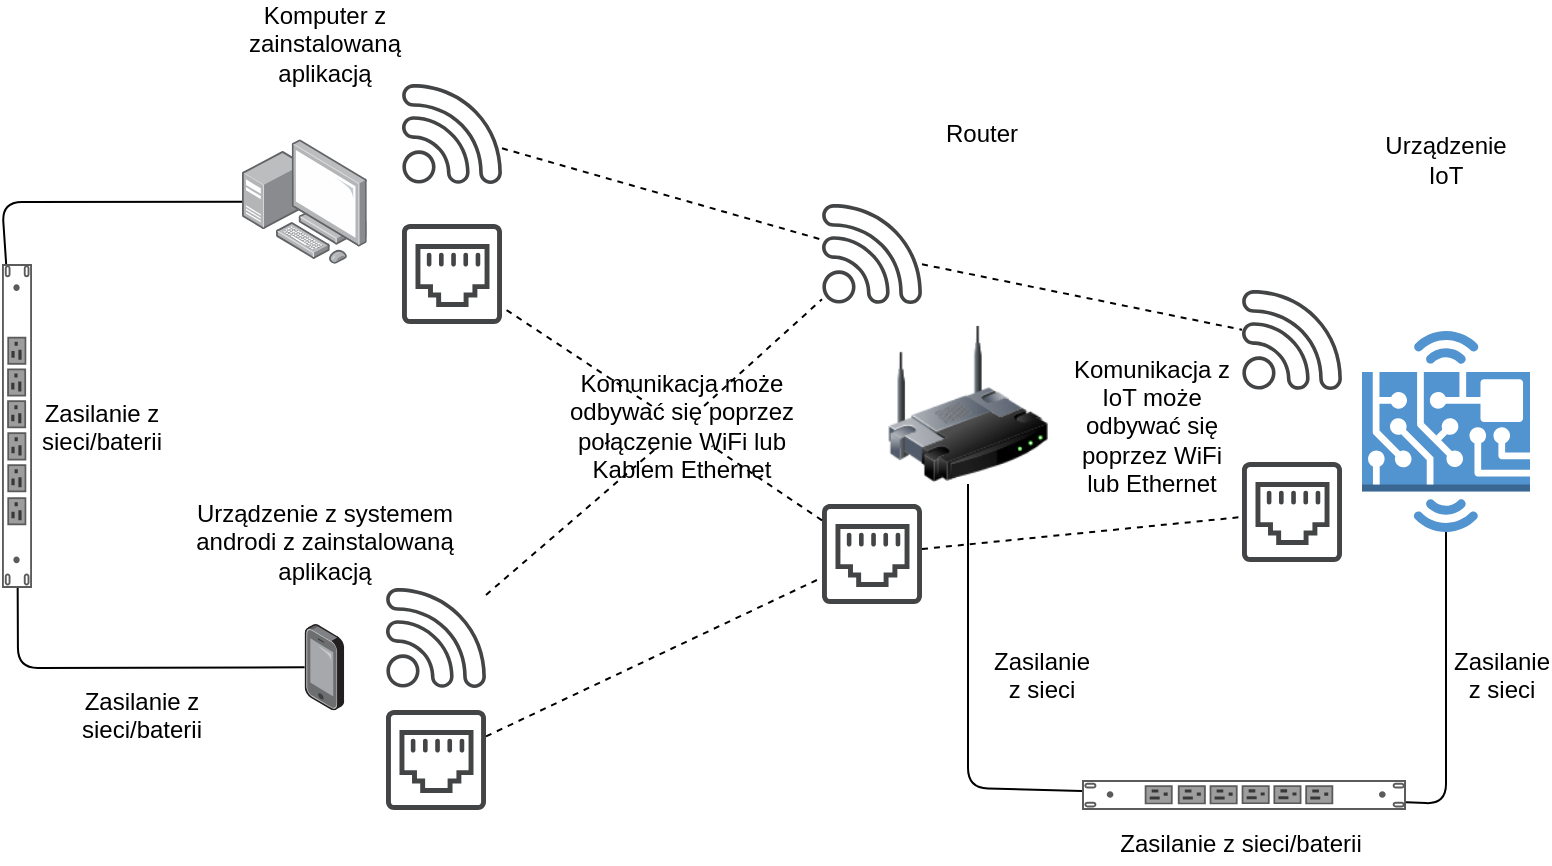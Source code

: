 <mxfile version="13.1.3"><diagram id="9DL2ol5KQoivcCak-7Hq" name="Page-1"><mxGraphModel dx="1360" dy="843" grid="1" gridSize="10" guides="1" tooltips="1" connect="1" arrows="1" fold="1" page="1" pageScale="1" pageWidth="827" pageHeight="1169" math="0" shadow="0"><root><mxCell id="0"/><mxCell id="1" parent="0"/><mxCell id="cIKVESsF_lY2CDkQycLQ-1" value="" style="points=[];aspect=fixed;html=1;align=center;shadow=0;dashed=0;image;image=img/lib/allied_telesis/computer_and_terminals/Personal_Computer_with_Server.svg;" vertex="1" parent="1"><mxGeometry x="380" y="417.6" width="62.4" height="62.4" as="geometry"/></mxCell><mxCell id="cIKVESsF_lY2CDkQycLQ-2" value="" style="points=[];aspect=fixed;html=1;align=center;shadow=0;dashed=0;image;image=img/lib/allied_telesis/computer_and_terminals/Smartphone.svg;" vertex="1" parent="1"><mxGeometry x="411.3" y="660" width="19.8" height="43.2" as="geometry"/></mxCell><mxCell id="cIKVESsF_lY2CDkQycLQ-3" value="" style="strokeColor=#666666;html=1;labelPosition=right;align=left;spacingLeft=15;shadow=0;dashed=0;outlineConnect=0;shape=mxgraph.rack.dell.power_strip;direction=south;" vertex="1" parent="1"><mxGeometry x="260" y="480" width="15" height="162" as="geometry"/></mxCell><mxCell id="cIKVESsF_lY2CDkQycLQ-4" value="" style="strokeColor=#666666;html=1;labelPosition=right;align=left;spacingLeft=15;shadow=0;dashed=0;outlineConnect=0;shape=mxgraph.rack.dell.power_strip;direction=west;" vertex="1" parent="1"><mxGeometry x="800" y="738" width="162" height="15" as="geometry"/></mxCell><mxCell id="cIKVESsF_lY2CDkQycLQ-5" value="" style="image;html=1;labelBackgroundColor=#ffffff;image=img/lib/clip_art/networking/Wireless_Router_128x128.png" vertex="1" parent="1"><mxGeometry x="703" y="510" width="80" height="80" as="geometry"/></mxCell><mxCell id="cIKVESsF_lY2CDkQycLQ-6" value="" style="outlineConnect=0;dashed=0;verticalLabelPosition=bottom;verticalAlign=top;align=center;html=1;shape=mxgraph.aws3.hardware_board;fillColor=#5294CF;gradientColor=none;" vertex="1" parent="1"><mxGeometry x="940" y="513.5" width="84" height="100.5" as="geometry"/></mxCell><mxCell id="cIKVESsF_lY2CDkQycLQ-7" value="" style="pointerEvents=1;shadow=0;dashed=0;html=1;strokeColor=none;fillColor=#434445;aspect=fixed;labelPosition=center;verticalLabelPosition=bottom;verticalAlign=top;align=center;outlineConnect=0;shape=mxgraph.vvd.wi_fi;" vertex="1" parent="1"><mxGeometry x="460" y="390" width="50" height="50" as="geometry"/></mxCell><mxCell id="cIKVESsF_lY2CDkQycLQ-8" value="" style="pointerEvents=1;shadow=0;dashed=0;html=1;strokeColor=none;fillColor=#434445;aspect=fixed;labelPosition=center;verticalLabelPosition=bottom;verticalAlign=top;align=center;outlineConnect=0;shape=mxgraph.vvd.wi_fi;" vertex="1" parent="1"><mxGeometry x="452" y="642" width="50" height="50" as="geometry"/></mxCell><mxCell id="cIKVESsF_lY2CDkQycLQ-9" value="" style="pointerEvents=1;shadow=0;dashed=0;html=1;strokeColor=none;fillColor=#434445;aspect=fixed;labelPosition=center;verticalLabelPosition=bottom;verticalAlign=top;align=center;outlineConnect=0;shape=mxgraph.vvd.wi_fi;" vertex="1" parent="1"><mxGeometry x="670" y="450" width="50" height="50" as="geometry"/></mxCell><mxCell id="cIKVESsF_lY2CDkQycLQ-10" value="" style="pointerEvents=1;shadow=0;dashed=0;html=1;strokeColor=none;fillColor=#434445;aspect=fixed;labelPosition=center;verticalLabelPosition=bottom;verticalAlign=top;align=center;outlineConnect=0;shape=mxgraph.vvd.wi_fi;" vertex="1" parent="1"><mxGeometry x="880" y="493" width="50" height="50" as="geometry"/></mxCell><mxCell id="cIKVESsF_lY2CDkQycLQ-11" value="" style="pointerEvents=1;shadow=0;dashed=0;html=1;strokeColor=none;fillColor=#434445;aspect=fixed;labelPosition=center;verticalLabelPosition=bottom;verticalAlign=top;align=center;outlineConnect=0;shape=mxgraph.vvd.ethernet_port;" vertex="1" parent="1"><mxGeometry x="460" y="460" width="50" height="50" as="geometry"/></mxCell><mxCell id="cIKVESsF_lY2CDkQycLQ-12" value="" style="pointerEvents=1;shadow=0;dashed=0;html=1;strokeColor=none;fillColor=#434445;aspect=fixed;labelPosition=center;verticalLabelPosition=bottom;verticalAlign=top;align=center;outlineConnect=0;shape=mxgraph.vvd.ethernet_port;" vertex="1" parent="1"><mxGeometry x="452" y="703" width="50" height="50" as="geometry"/></mxCell><mxCell id="cIKVESsF_lY2CDkQycLQ-13" value="" style="pointerEvents=1;shadow=0;dashed=0;html=1;strokeColor=none;fillColor=#434445;aspect=fixed;labelPosition=center;verticalLabelPosition=bottom;verticalAlign=top;align=center;outlineConnect=0;shape=mxgraph.vvd.ethernet_port;" vertex="1" parent="1"><mxGeometry x="670" y="600" width="50" height="50" as="geometry"/></mxCell><mxCell id="cIKVESsF_lY2CDkQycLQ-14" value="" style="pointerEvents=1;shadow=0;dashed=0;html=1;strokeColor=none;fillColor=#434445;aspect=fixed;labelPosition=center;verticalLabelPosition=bottom;verticalAlign=top;align=center;outlineConnect=0;shape=mxgraph.vvd.ethernet_port;" vertex="1" parent="1"><mxGeometry x="880" y="579" width="50" height="50" as="geometry"/></mxCell><mxCell id="cIKVESsF_lY2CDkQycLQ-15" value="" style="endArrow=none;html=1;" edge="1" parent="1" source="cIKVESsF_lY2CDkQycLQ-2" target="cIKVESsF_lY2CDkQycLQ-3"><mxGeometry width="50" height="50" relative="1" as="geometry"><mxPoint x="250" y="770.5" as="sourcePoint"/><mxPoint x="300" y="720.5" as="targetPoint"/><Array as="points"><mxPoint x="268" y="682"/></Array></mxGeometry></mxCell><mxCell id="cIKVESsF_lY2CDkQycLQ-16" value="" style="endArrow=none;html=1;" edge="1" parent="1" source="cIKVESsF_lY2CDkQycLQ-3" target="cIKVESsF_lY2CDkQycLQ-1"><mxGeometry width="50" height="50" relative="1" as="geometry"><mxPoint x="650" y="770" as="sourcePoint"/><mxPoint x="700" y="720" as="targetPoint"/><Array as="points"><mxPoint x="260" y="449"/></Array></mxGeometry></mxCell><mxCell id="cIKVESsF_lY2CDkQycLQ-17" value="" style="endArrow=none;html=1;" edge="1" parent="1" source="cIKVESsF_lY2CDkQycLQ-5" target="cIKVESsF_lY2CDkQycLQ-4"><mxGeometry width="50" height="50" relative="1" as="geometry"><mxPoint x="650" y="770" as="sourcePoint"/><mxPoint x="700" y="720" as="targetPoint"/><Array as="points"><mxPoint x="743" y="742"/></Array></mxGeometry></mxCell><mxCell id="cIKVESsF_lY2CDkQycLQ-18" value="" style="endArrow=none;html=1;exitX=0.5;exitY=1;exitDx=0;exitDy=0;exitPerimeter=0;" edge="1" parent="1" source="cIKVESsF_lY2CDkQycLQ-6" target="cIKVESsF_lY2CDkQycLQ-4"><mxGeometry width="50" height="50" relative="1" as="geometry"><mxPoint x="650" y="770" as="sourcePoint"/><mxPoint x="700" y="720" as="targetPoint"/><Array as="points"><mxPoint x="982" y="750"/></Array></mxGeometry></mxCell><mxCell id="cIKVESsF_lY2CDkQycLQ-19" value="&lt;div&gt;Zasilanie z sieci/baterii&lt;/div&gt;&lt;div&gt;&lt;br&gt;&lt;/div&gt;" style="text;html=1;strokeColor=none;fillColor=none;align=center;verticalAlign=middle;whiteSpace=wrap;rounded=0;" vertex="1" parent="1"><mxGeometry x="310" y="703.2" width="40" height="20" as="geometry"/></mxCell><mxCell id="cIKVESsF_lY2CDkQycLQ-21" value="&lt;div&gt;Zasilanie z sieci/baterii&lt;/div&gt;&lt;div&gt;&lt;br&gt;&lt;/div&gt;" style="text;html=1;strokeColor=none;fillColor=none;align=center;verticalAlign=middle;whiteSpace=wrap;rounded=0;" vertex="1" parent="1"><mxGeometry x="290" y="559" width="40" height="20" as="geometry"/></mxCell><mxCell id="cIKVESsF_lY2CDkQycLQ-23" value="&lt;div&gt;Zasilanie z sieci/baterii&lt;/div&gt;" style="text;html=1;strokeColor=none;fillColor=none;align=center;verticalAlign=middle;whiteSpace=wrap;rounded=0;" vertex="1" parent="1"><mxGeometry x="790" y="760" width="179" height="20" as="geometry"/></mxCell><mxCell id="cIKVESsF_lY2CDkQycLQ-24" value="&lt;div&gt;Zasilanie z sieci&lt;/div&gt;&lt;div&gt;&lt;br&gt;&lt;/div&gt;" style="text;html=1;strokeColor=none;fillColor=none;align=center;verticalAlign=middle;whiteSpace=wrap;rounded=0;" vertex="1" parent="1"><mxGeometry x="760" y="683.2" width="40" height="20" as="geometry"/></mxCell><mxCell id="cIKVESsF_lY2CDkQycLQ-25" value="&lt;div&gt;Zasilanie z sieci&lt;/div&gt;&lt;div&gt;&lt;br&gt;&lt;/div&gt;" style="text;html=1;strokeColor=none;fillColor=none;align=center;verticalAlign=middle;whiteSpace=wrap;rounded=0;" vertex="1" parent="1"><mxGeometry x="990" y="683" width="40" height="20" as="geometry"/></mxCell><mxCell id="cIKVESsF_lY2CDkQycLQ-26" value="Komputer z zainstalowaną aplikacją" style="text;html=1;strokeColor=none;fillColor=none;align=center;verticalAlign=middle;whiteSpace=wrap;rounded=0;" vertex="1" parent="1"><mxGeometry x="370.7" y="360" width="101" height="20" as="geometry"/></mxCell><mxCell id="cIKVESsF_lY2CDkQycLQ-27" value="Urządzenie z systemem androdi z zainstalowaną aplikacją" style="text;html=1;strokeColor=none;fillColor=none;align=center;verticalAlign=middle;whiteSpace=wrap;rounded=0;" vertex="1" parent="1"><mxGeometry x="355.7" y="609" width="131" height="20" as="geometry"/></mxCell><mxCell id="cIKVESsF_lY2CDkQycLQ-28" value="" style="endArrow=none;dashed=1;html=1;" edge="1" parent="1" source="cIKVESsF_lY2CDkQycLQ-35" target="cIKVESsF_lY2CDkQycLQ-9"><mxGeometry width="50" height="50" relative="1" as="geometry"><mxPoint x="650" y="770" as="sourcePoint"/><mxPoint x="700" y="720" as="targetPoint"/></mxGeometry></mxCell><mxCell id="cIKVESsF_lY2CDkQycLQ-29" value="" style="endArrow=none;dashed=1;html=1;" edge="1" parent="1" source="cIKVESsF_lY2CDkQycLQ-7" target="cIKVESsF_lY2CDkQycLQ-9"><mxGeometry width="50" height="50" relative="1" as="geometry"><mxPoint x="650" y="770" as="sourcePoint"/><mxPoint x="700" y="720" as="targetPoint"/></mxGeometry></mxCell><mxCell id="cIKVESsF_lY2CDkQycLQ-30" value="" style="endArrow=none;dashed=1;html=1;" edge="1" parent="1" source="cIKVESsF_lY2CDkQycLQ-35" target="cIKVESsF_lY2CDkQycLQ-11"><mxGeometry width="50" height="50" relative="1" as="geometry"><mxPoint x="510" y="630" as="sourcePoint"/><mxPoint x="560" y="580" as="targetPoint"/></mxGeometry></mxCell><mxCell id="cIKVESsF_lY2CDkQycLQ-31" value="" style="endArrow=none;dashed=1;html=1;" edge="1" parent="1" source="cIKVESsF_lY2CDkQycLQ-12" target="cIKVESsF_lY2CDkQycLQ-13"><mxGeometry width="50" height="50" relative="1" as="geometry"><mxPoint x="560" y="800" as="sourcePoint"/><mxPoint x="610" y="750" as="targetPoint"/></mxGeometry></mxCell><mxCell id="cIKVESsF_lY2CDkQycLQ-32" value="" style="endArrow=none;dashed=1;html=1;" edge="1" parent="1" source="cIKVESsF_lY2CDkQycLQ-13" target="cIKVESsF_lY2CDkQycLQ-14"><mxGeometry width="50" height="50" relative="1" as="geometry"><mxPoint x="790" y="640" as="sourcePoint"/><mxPoint x="840" y="590" as="targetPoint"/></mxGeometry></mxCell><mxCell id="cIKVESsF_lY2CDkQycLQ-33" value="" style="endArrow=none;dashed=1;html=1;" edge="1" parent="1" source="cIKVESsF_lY2CDkQycLQ-9" target="cIKVESsF_lY2CDkQycLQ-10"><mxGeometry width="50" height="50" relative="1" as="geometry"><mxPoint x="770" y="510" as="sourcePoint"/><mxPoint x="820" y="460" as="targetPoint"/></mxGeometry></mxCell><mxCell id="cIKVESsF_lY2CDkQycLQ-34" value="" style="endArrow=none;dashed=1;html=1;" edge="1" parent="1" source="cIKVESsF_lY2CDkQycLQ-8" target="cIKVESsF_lY2CDkQycLQ-35"><mxGeometry width="50" height="50" relative="1" as="geometry"><mxPoint x="502" y="644.982" as="sourcePoint"/><mxPoint x="670" y="497.018" as="targetPoint"/></mxGeometry></mxCell><mxCell id="cIKVESsF_lY2CDkQycLQ-35" value="Komunikacja może odbywać się poprzez połączenie WiFi lub Kablem Ethernet" style="text;html=1;strokeColor=none;fillColor=none;align=center;verticalAlign=middle;whiteSpace=wrap;rounded=0;" vertex="1" parent="1"><mxGeometry x="530" y="551" width="140" height="20" as="geometry"/></mxCell><mxCell id="cIKVESsF_lY2CDkQycLQ-36" value="" style="endArrow=none;dashed=1;html=1;" edge="1" parent="1" source="cIKVESsF_lY2CDkQycLQ-13" target="cIKVESsF_lY2CDkQycLQ-35"><mxGeometry width="50" height="50" relative="1" as="geometry"><mxPoint x="670" y="608.333" as="sourcePoint"/><mxPoint x="510" y="501.667" as="targetPoint"/></mxGeometry></mxCell><mxCell id="cIKVESsF_lY2CDkQycLQ-37" value="Komunikacja z IoT może odbywać się poprzez WiFi lub Ethernet" style="text;html=1;strokeColor=none;fillColor=none;align=center;verticalAlign=middle;whiteSpace=wrap;rounded=0;" vertex="1" parent="1"><mxGeometry x="790" y="551" width="90" height="20" as="geometry"/></mxCell><mxCell id="cIKVESsF_lY2CDkQycLQ-38" value="Router " style="text;html=1;strokeColor=none;fillColor=none;align=center;verticalAlign=middle;whiteSpace=wrap;rounded=0;" vertex="1" parent="1"><mxGeometry x="730" y="405" width="40" height="20" as="geometry"/></mxCell><mxCell id="cIKVESsF_lY2CDkQycLQ-39" value="&lt;div&gt;Urządzenie IoT&lt;/div&gt;" style="text;html=1;strokeColor=none;fillColor=none;align=center;verticalAlign=middle;whiteSpace=wrap;rounded=0;" vertex="1" parent="1"><mxGeometry x="962" y="418" width="40" height="20" as="geometry"/></mxCell></root></mxGraphModel></diagram></mxfile>